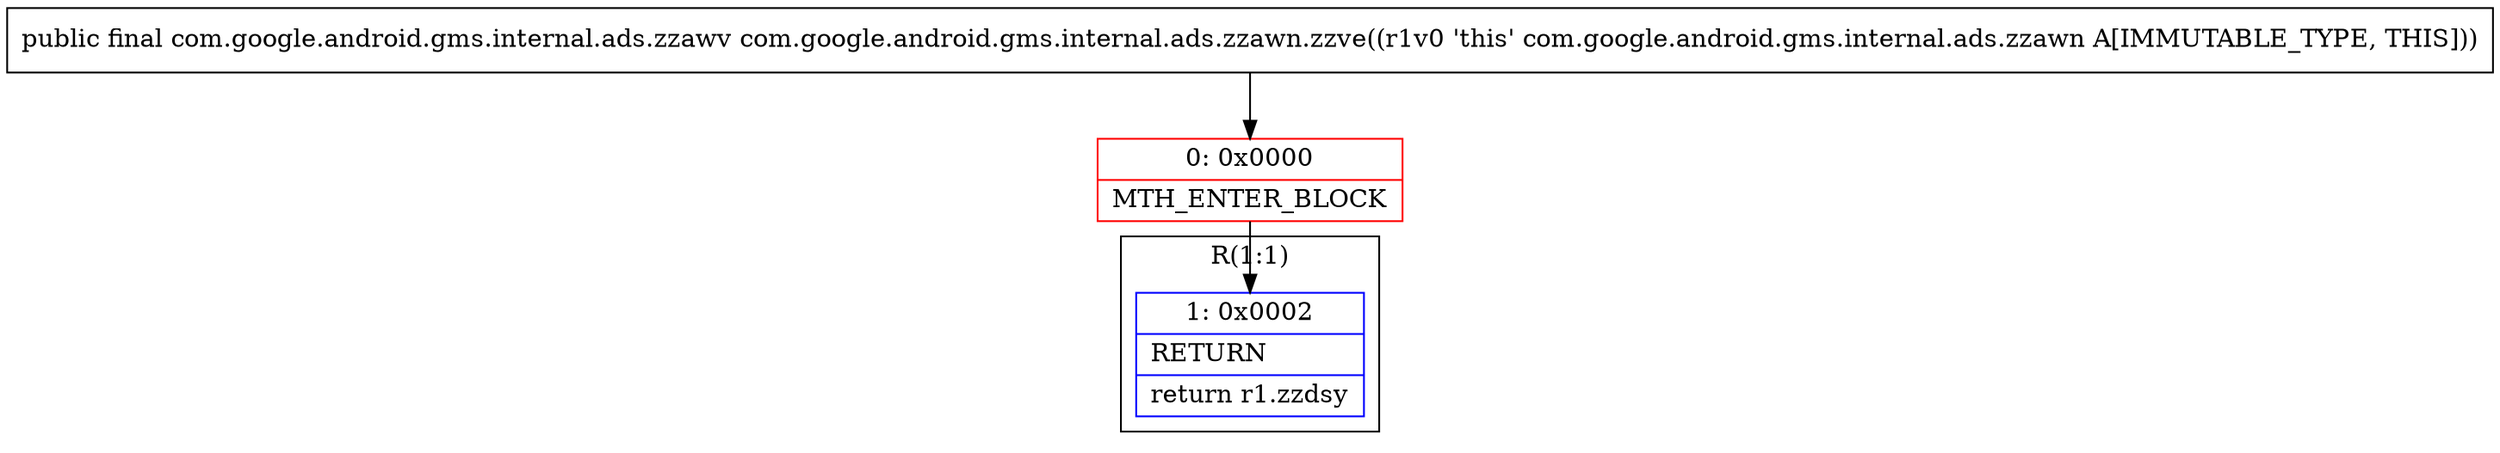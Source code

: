 digraph "CFG forcom.google.android.gms.internal.ads.zzawn.zzve()Lcom\/google\/android\/gms\/internal\/ads\/zzawv;" {
subgraph cluster_Region_258092293 {
label = "R(1:1)";
node [shape=record,color=blue];
Node_1 [shape=record,label="{1\:\ 0x0002|RETURN\l|return r1.zzdsy\l}"];
}
Node_0 [shape=record,color=red,label="{0\:\ 0x0000|MTH_ENTER_BLOCK\l}"];
MethodNode[shape=record,label="{public final com.google.android.gms.internal.ads.zzawv com.google.android.gms.internal.ads.zzawn.zzve((r1v0 'this' com.google.android.gms.internal.ads.zzawn A[IMMUTABLE_TYPE, THIS])) }"];
MethodNode -> Node_0;
Node_0 -> Node_1;
}

